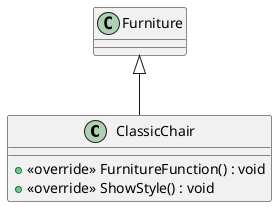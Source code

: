 @startuml
class ClassicChair {
    + <<override>> FurnitureFunction() : void
    + <<override>> ShowStyle() : void
}
Furniture <|-- ClassicChair
@enduml
